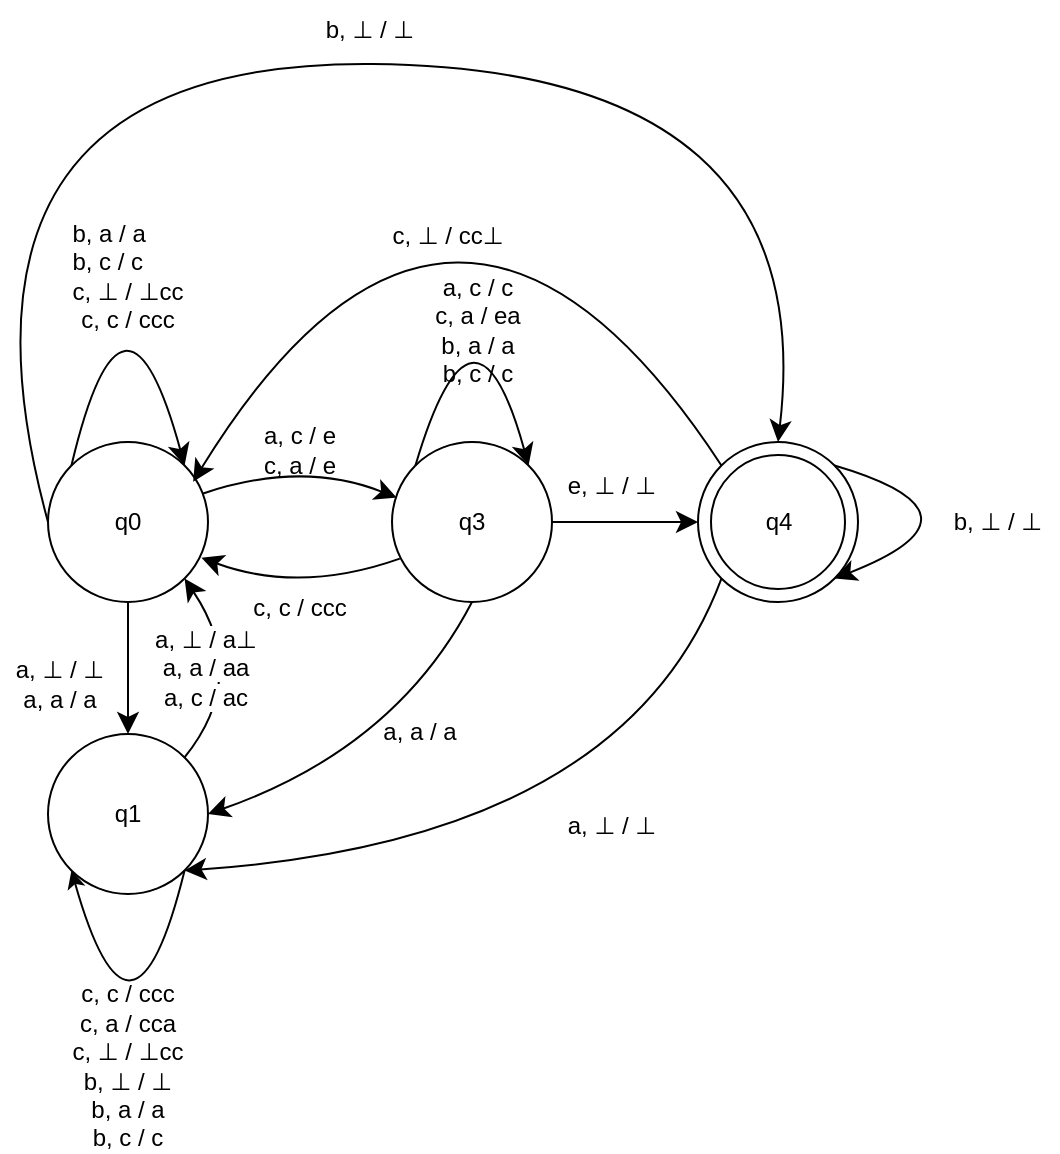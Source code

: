 <mxfile version="28.2.8">
  <diagram name="Seite-1" id="iE9T0Ppr7YzR4Yk42Ca0">
    <mxGraphModel dx="506" dy="1122" grid="0" gridSize="10" guides="1" tooltips="1" connect="1" arrows="1" fold="1" page="0" pageScale="1" pageWidth="1169" pageHeight="827" math="0" shadow="0">
      <root>
        <mxCell id="0" />
        <mxCell id="1" parent="0" />
        <mxCell id="kXX2OX5w_TqszjAcawaQ-7" style="edgeStyle=none;curved=1;rounded=0;orthogonalLoop=1;jettySize=auto;html=1;entryX=0.5;entryY=0;entryDx=0;entryDy=0;fontSize=12;startSize=8;endSize=8;" parent="1" source="kXX2OX5w_TqszjAcawaQ-1" target="kXX2OX5w_TqszjAcawaQ-6" edge="1">
          <mxGeometry relative="1" as="geometry" />
        </mxCell>
        <mxCell id="kXX2OX5w_TqszjAcawaQ-16" style="edgeStyle=none;curved=1;rounded=0;orthogonalLoop=1;jettySize=auto;html=1;entryX=0.03;entryY=0.348;entryDx=0;entryDy=0;fontSize=12;startSize=8;endSize=8;exitX=0.965;exitY=0.323;exitDx=0;exitDy=0;exitPerimeter=0;entryPerimeter=0;" parent="1" source="kXX2OX5w_TqszjAcawaQ-1" target="kXX2OX5w_TqszjAcawaQ-20" edge="1">
          <mxGeometry relative="1" as="geometry">
            <mxPoint x="302.0" y="183" as="targetPoint" />
            <Array as="points">
              <mxPoint x="265" y="152" />
            </Array>
          </mxGeometry>
        </mxCell>
        <mxCell id="kXX2OX5w_TqszjAcawaQ-44" style="edgeStyle=none;curved=1;rounded=0;orthogonalLoop=1;jettySize=auto;html=1;exitX=0;exitY=0.5;exitDx=0;exitDy=0;entryX=0.5;entryY=0;entryDx=0;entryDy=0;fontSize=12;startSize=8;endSize=8;" parent="1" source="kXX2OX5w_TqszjAcawaQ-1" target="kXX2OX5w_TqszjAcawaQ-36" edge="1">
          <mxGeometry relative="1" as="geometry">
            <Array as="points">
              <mxPoint x="75" y="-48" />
              <mxPoint x="525" y="-44" />
            </Array>
          </mxGeometry>
        </mxCell>
        <mxCell id="kXX2OX5w_TqszjAcawaQ-1" value="q0" style="ellipse;whiteSpace=wrap;html=1;aspect=fixed;" parent="1" vertex="1">
          <mxGeometry x="138" y="143" width="80" height="80" as="geometry" />
        </mxCell>
        <mxCell id="kXX2OX5w_TqszjAcawaQ-2" style="edgeStyle=none;curved=1;rounded=0;orthogonalLoop=1;jettySize=auto;html=1;exitX=0;exitY=0;exitDx=0;exitDy=0;entryX=1;entryY=0;entryDx=0;entryDy=0;fontSize=12;startSize=8;endSize=8;" parent="1" source="kXX2OX5w_TqszjAcawaQ-1" target="kXX2OX5w_TqszjAcawaQ-1" edge="1">
          <mxGeometry relative="1" as="geometry">
            <Array as="points">
              <mxPoint x="176" y="44" />
            </Array>
          </mxGeometry>
        </mxCell>
        <mxCell id="kXX2OX5w_TqszjAcawaQ-5" value="&lt;div style=&quot;text-align: start;&quot;&gt;b, a / a&lt;/div&gt;&lt;div style=&quot;text-align: start;&quot;&gt;b, c / c&lt;/div&gt;&lt;div&gt;&lt;span style=&quot;text-align: start; background-color: transparent; color: light-dark(rgb(0, 0, 0), rgb(255, 255, 255));&quot;&gt;c,&amp;nbsp;&lt;/span&gt;&lt;span style=&quot;text-align: start; background-color: transparent; color: light-dark(rgb(0, 0, 0), rgb(255, 255, 255));&quot;&gt;⊥ /&amp;nbsp;&lt;/span&gt;&lt;span style=&quot;text-align: start; background-color: transparent; color: light-dark(rgb(0, 0, 0), rgb(255, 255, 255));&quot;&gt;⊥&lt;/span&gt;&lt;span style=&quot;background-color: transparent; color: light-dark(rgb(0, 0, 0), rgb(255, 255, 255)); text-align: start;&quot;&gt;cc&lt;/span&gt;&lt;/div&gt;&lt;div&gt;&lt;span style=&quot;text-align: start; background-color: transparent; color: light-dark(rgb(0, 0, 0), rgb(255, 255, 255));&quot;&gt;c, c / c&lt;/span&gt;&lt;span style=&quot;background-color: transparent; color: light-dark(rgb(0, 0, 0), rgb(255, 255, 255)); text-align: start;&quot;&gt;cc&lt;/span&gt;&lt;/div&gt;" style="text;html=1;whiteSpace=wrap;strokeColor=none;fillColor=none;align=center;verticalAlign=middle;rounded=0;" parent="1" vertex="1">
          <mxGeometry x="148" y="45" width="60" height="30" as="geometry" />
        </mxCell>
        <mxCell id="kXX2OX5w_TqszjAcawaQ-13" style="edgeStyle=none;curved=1;rounded=0;orthogonalLoop=1;jettySize=auto;html=1;exitX=1;exitY=0;exitDx=0;exitDy=0;entryX=1;entryY=1;entryDx=0;entryDy=0;fontSize=12;startSize=8;endSize=8;" parent="1" source="kXX2OX5w_TqszjAcawaQ-6" target="kXX2OX5w_TqszjAcawaQ-1" edge="1">
          <mxGeometry relative="1" as="geometry">
            <Array as="points">
              <mxPoint x="239" y="260" />
            </Array>
          </mxGeometry>
        </mxCell>
        <mxCell id="kXX2OX5w_TqszjAcawaQ-6" value="q1" style="ellipse;whiteSpace=wrap;html=1;aspect=fixed;" parent="1" vertex="1">
          <mxGeometry x="138" y="289" width="80" height="80" as="geometry" />
        </mxCell>
        <mxCell id="kXX2OX5w_TqszjAcawaQ-12" value="a,&amp;nbsp;&lt;span style=&quot;text-align: start; background-color: rgb(255, 255, 255);&quot;&gt;⊥ /&amp;nbsp;&lt;/span&gt;&lt;span style=&quot;text-align: start; background-color: rgb(255, 255, 255);&quot;&gt;⊥&lt;/span&gt;&lt;div&gt;&lt;span style=&quot;text-align: start; background-color: rgb(255, 255, 255);&quot;&gt;a, a / a&lt;/span&gt;&lt;/div&gt;" style="text;html=1;whiteSpace=wrap;strokeColor=none;fillColor=none;align=center;verticalAlign=middle;rounded=0;" parent="1" vertex="1">
          <mxGeometry x="114" y="249" width="60" height="30" as="geometry" />
        </mxCell>
        <mxCell id="kXX2OX5w_TqszjAcawaQ-14" value="a,&amp;nbsp;&lt;span style=&quot;text-align: start; background-color: rgb(255, 255, 255);&quot;&gt;⊥ / a&lt;/span&gt;&lt;span style=&quot;text-align: start; background-color: rgb(255, 255, 255);&quot;&gt;⊥&lt;/span&gt;&lt;div&gt;&lt;span style=&quot;text-align: start; background-color: rgb(255, 255, 255);&quot;&gt;a, a / aa&lt;/span&gt;&lt;/div&gt;&lt;div&gt;&lt;span style=&quot;text-align: start; background-color: rgb(255, 255, 255);&quot;&gt;a, c / ac&lt;/span&gt;&lt;/div&gt;" style="text;html=1;whiteSpace=wrap;strokeColor=none;fillColor=none;align=center;verticalAlign=middle;rounded=0;" parent="1" vertex="1">
          <mxGeometry x="187" y="241" width="60" height="30" as="geometry" />
        </mxCell>
        <mxCell id="kXX2OX5w_TqszjAcawaQ-18" value="a, c / e&lt;div&gt;c, a / e&lt;/div&gt;" style="text;html=1;whiteSpace=wrap;strokeColor=none;fillColor=none;align=center;verticalAlign=middle;rounded=0;" parent="1" vertex="1">
          <mxGeometry x="234" y="132" width="60" height="30" as="geometry" />
        </mxCell>
        <mxCell id="kXX2OX5w_TqszjAcawaQ-34" style="edgeStyle=none;curved=1;rounded=0;orthogonalLoop=1;jettySize=auto;html=1;exitX=0.5;exitY=1;exitDx=0;exitDy=0;entryX=1;entryY=0.5;entryDx=0;entryDy=0;fontSize=12;startSize=8;endSize=8;" parent="1" source="kXX2OX5w_TqszjAcawaQ-20" target="kXX2OX5w_TqszjAcawaQ-6" edge="1">
          <mxGeometry relative="1" as="geometry">
            <Array as="points">
              <mxPoint x="312" y="296" />
            </Array>
          </mxGeometry>
        </mxCell>
        <mxCell id="kXX2OX5w_TqszjAcawaQ-38" style="edgeStyle=none;curved=1;rounded=0;orthogonalLoop=1;jettySize=auto;html=1;entryX=0;entryY=0.5;entryDx=0;entryDy=0;fontSize=12;startSize=8;endSize=8;" parent="1" source="kXX2OX5w_TqszjAcawaQ-20" target="kXX2OX5w_TqszjAcawaQ-36" edge="1">
          <mxGeometry relative="1" as="geometry" />
        </mxCell>
        <mxCell id="kXX2OX5w_TqszjAcawaQ-20" value="q3" style="ellipse;whiteSpace=wrap;html=1;aspect=fixed;" parent="1" vertex="1">
          <mxGeometry x="310" y="143" width="80" height="80" as="geometry" />
        </mxCell>
        <mxCell id="kXX2OX5w_TqszjAcawaQ-23" style="edgeStyle=none;curved=1;rounded=0;orthogonalLoop=1;jettySize=auto;html=1;exitX=0;exitY=0;exitDx=0;exitDy=0;entryX=1;entryY=0;entryDx=0;entryDy=0;fontSize=12;startSize=8;endSize=8;" parent="1" source="kXX2OX5w_TqszjAcawaQ-20" target="kXX2OX5w_TqszjAcawaQ-20" edge="1">
          <mxGeometry relative="1" as="geometry">
            <Array as="points">
              <mxPoint x="351" y="56" />
            </Array>
          </mxGeometry>
        </mxCell>
        <mxCell id="kXX2OX5w_TqszjAcawaQ-25" value="a, c / c&lt;div&gt;c, a / ea&lt;/div&gt;&lt;div&gt;b, a / a&lt;/div&gt;&lt;div&gt;b, c / c&lt;/div&gt;" style="text;html=1;whiteSpace=wrap;strokeColor=none;fillColor=none;align=center;verticalAlign=middle;rounded=0;" parent="1" vertex="1">
          <mxGeometry x="323" y="72" width="60" height="30" as="geometry" />
        </mxCell>
        <mxCell id="kXX2OX5w_TqszjAcawaQ-30" style="edgeStyle=none;curved=1;rounded=0;orthogonalLoop=1;jettySize=auto;html=1;exitX=0.049;exitY=0.729;exitDx=0;exitDy=0;entryX=0.959;entryY=0.724;entryDx=0;entryDy=0;entryPerimeter=0;fontSize=12;startSize=8;endSize=8;exitPerimeter=0;" parent="1" source="kXX2OX5w_TqszjAcawaQ-20" target="kXX2OX5w_TqszjAcawaQ-1" edge="1">
          <mxGeometry relative="1" as="geometry">
            <Array as="points">
              <mxPoint x="264" y="219" />
            </Array>
          </mxGeometry>
        </mxCell>
        <mxCell id="kXX2OX5w_TqszjAcawaQ-31" value="&lt;div&gt;c, c / ccc&lt;/div&gt;" style="text;html=1;whiteSpace=wrap;strokeColor=none;fillColor=none;align=center;verticalAlign=middle;rounded=0;" parent="1" vertex="1">
          <mxGeometry x="234" y="211" width="60" height="30" as="geometry" />
        </mxCell>
        <mxCell id="kXX2OX5w_TqszjAcawaQ-35" value="a, a / a" style="text;html=1;whiteSpace=wrap;strokeColor=none;fillColor=none;align=center;verticalAlign=middle;rounded=0;" parent="1" vertex="1">
          <mxGeometry x="294" y="273" width="60" height="30" as="geometry" />
        </mxCell>
        <mxCell id="kXX2OX5w_TqszjAcawaQ-40" style="edgeStyle=none;curved=1;rounded=0;orthogonalLoop=1;jettySize=auto;html=1;exitX=0;exitY=1;exitDx=0;exitDy=0;entryX=1;entryY=1;entryDx=0;entryDy=0;fontSize=12;startSize=8;endSize=8;" parent="1" source="kXX2OX5w_TqszjAcawaQ-36" target="kXX2OX5w_TqszjAcawaQ-6" edge="1">
          <mxGeometry relative="1" as="geometry">
            <Array as="points">
              <mxPoint x="426" y="342" />
            </Array>
          </mxGeometry>
        </mxCell>
        <mxCell id="kXX2OX5w_TqszjAcawaQ-36" value="" style="ellipse;whiteSpace=wrap;html=1;aspect=fixed;" parent="1" vertex="1">
          <mxGeometry x="463" y="143" width="80" height="80" as="geometry" />
        </mxCell>
        <mxCell id="kXX2OX5w_TqszjAcawaQ-37" value="q4" style="ellipse;whiteSpace=wrap;html=1;aspect=fixed;" parent="1" vertex="1">
          <mxGeometry x="469.5" y="149.5" width="67" height="67" as="geometry" />
        </mxCell>
        <mxCell id="kXX2OX5w_TqszjAcawaQ-39" value="e,&amp;nbsp;&lt;span style=&quot;text-align: start; background-color: rgb(255, 255, 255);&quot;&gt;⊥ /&amp;nbsp;&lt;/span&gt;&lt;span style=&quot;text-align: start; background-color: rgb(255, 255, 255);&quot;&gt;⊥&lt;/span&gt;" style="text;html=1;whiteSpace=wrap;strokeColor=none;fillColor=none;align=center;verticalAlign=middle;rounded=0;" parent="1" vertex="1">
          <mxGeometry x="390" y="149.5" width="60" height="30" as="geometry" />
        </mxCell>
        <mxCell id="kXX2OX5w_TqszjAcawaQ-41" value="a,&amp;nbsp;&lt;span style=&quot;text-align: start; background-color: rgb(255, 255, 255);&quot;&gt;⊥&lt;/span&gt;&amp;nbsp;/ &lt;span style=&quot;text-align: start; background-color: rgb(255, 255, 255);&quot;&gt;⊥&lt;/span&gt;" style="text;html=1;whiteSpace=wrap;strokeColor=none;fillColor=none;align=center;verticalAlign=middle;rounded=0;" parent="1" vertex="1">
          <mxGeometry x="390" y="320" width="60" height="30" as="geometry" />
        </mxCell>
        <mxCell id="kXX2OX5w_TqszjAcawaQ-42" style="edgeStyle=none;curved=1;rounded=0;orthogonalLoop=1;jettySize=auto;html=1;exitX=0;exitY=0;exitDx=0;exitDy=0;entryX=0.907;entryY=0.248;entryDx=0;entryDy=0;entryPerimeter=0;fontSize=12;startSize=8;endSize=8;" parent="1" source="kXX2OX5w_TqszjAcawaQ-36" target="kXX2OX5w_TqszjAcawaQ-1" edge="1">
          <mxGeometry relative="1" as="geometry">
            <Array as="points">
              <mxPoint x="341" y="-49" />
            </Array>
          </mxGeometry>
        </mxCell>
        <mxCell id="kXX2OX5w_TqszjAcawaQ-43" value="c,&amp;nbsp;&lt;span style=&quot;text-align: start; background-color: rgb(255, 255, 255);&quot;&gt;⊥&lt;/span&gt;&amp;nbsp;/ cc&lt;span style=&quot;text-align: start; background-color: rgb(255, 255, 255);&quot;&gt;⊥&lt;/span&gt;" style="text;html=1;whiteSpace=wrap;strokeColor=none;fillColor=none;align=center;verticalAlign=middle;rounded=0;" parent="1" vertex="1">
          <mxGeometry x="308" y="25" width="60" height="30" as="geometry" />
        </mxCell>
        <mxCell id="kXX2OX5w_TqszjAcawaQ-45" value="b,&amp;nbsp;&lt;span style=&quot;text-align: start; background-color: rgb(255, 255, 255);&quot;&gt;⊥ /&amp;nbsp;&lt;/span&gt;&lt;span style=&quot;text-align: start; background-color: rgb(255, 255, 255);&quot;&gt;⊥&lt;/span&gt;" style="text;html=1;whiteSpace=wrap;strokeColor=none;fillColor=none;align=center;verticalAlign=middle;rounded=0;" parent="1" vertex="1">
          <mxGeometry x="269" y="-78" width="60" height="30" as="geometry" />
        </mxCell>
        <mxCell id="2LO7z2jLo8cz3140lfLS-2" style="rounded=0;orthogonalLoop=1;jettySize=auto;html=1;exitX=1;exitY=1;exitDx=0;exitDy=0;entryX=0;entryY=1;entryDx=0;entryDy=0;curved=1;" parent="1" source="kXX2OX5w_TqszjAcawaQ-6" target="kXX2OX5w_TqszjAcawaQ-6" edge="1">
          <mxGeometry relative="1" as="geometry">
            <Array as="points">
              <mxPoint x="180" y="464" />
            </Array>
          </mxGeometry>
        </mxCell>
        <mxCell id="2LO7z2jLo8cz3140lfLS-3" value="c, c / ccc&lt;div&gt;c, a / cca&lt;br&gt;&lt;div&gt;&lt;span style=&quot;color: light-dark(rgb(0, 0, 0), rgb(255, 255, 255)); background-color: transparent; text-align: start;&quot;&gt;c,&amp;nbsp;&lt;/span&gt;&lt;span style=&quot;color: light-dark(rgb(0, 0, 0), rgb(255, 255, 255)); background-color: transparent; text-align: start;&quot;&gt;⊥ /&amp;nbsp;&lt;/span&gt;&lt;span style=&quot;color: light-dark(rgb(0, 0, 0), rgb(255, 255, 255)); background-color: transparent; text-align: start;&quot;&gt;⊥&lt;/span&gt;&lt;span style=&quot;color: light-dark(rgb(0, 0, 0), rgb(255, 255, 255)); background-color: transparent; text-align: start;&quot;&gt;cc&lt;/span&gt;&lt;/div&gt;&lt;/div&gt;&lt;div&gt;&lt;span style=&quot;color: light-dark(rgb(0, 0, 0), rgb(255, 255, 255)); background-color: transparent; text-align: start;&quot;&gt;b,&amp;nbsp;&lt;/span&gt;&lt;span style=&quot;background-color: rgb(255, 255, 255); text-align: start; color: light-dark(rgb(0, 0, 0), rgb(255, 255, 255));&quot;&gt;⊥ /&amp;nbsp;&lt;/span&gt;&lt;span style=&quot;background-color: rgb(255, 255, 255); text-align: start; color: light-dark(rgb(0, 0, 0), rgb(255, 255, 255));&quot;&gt;⊥&lt;/span&gt;&lt;/div&gt;&lt;div&gt;&lt;span style=&quot;background-color: rgb(255, 255, 255); text-align: start; color: light-dark(rgb(0, 0, 0), rgb(255, 255, 255));&quot;&gt;b, a / a&lt;/span&gt;&lt;/div&gt;&lt;div&gt;&lt;span style=&quot;background-color: rgb(255, 255, 255); text-align: start; color: light-dark(rgb(0, 0, 0), rgb(255, 255, 255));&quot;&gt;b, c / c&lt;/span&gt;&lt;/div&gt;" style="text;html=1;whiteSpace=wrap;strokeColor=none;fillColor=none;align=center;verticalAlign=middle;rounded=0;" parent="1" vertex="1">
          <mxGeometry x="148" y="440" width="60" height="30" as="geometry" />
        </mxCell>
        <mxCell id="ZVKAd8_0kRlQLSs5WnZN-1" style="edgeStyle=none;curved=1;rounded=0;orthogonalLoop=1;jettySize=auto;html=1;exitX=1;exitY=0;exitDx=0;exitDy=0;entryX=1;entryY=1;entryDx=0;entryDy=0;fontSize=12;startSize=8;endSize=8;" edge="1" parent="1" source="kXX2OX5w_TqszjAcawaQ-36" target="kXX2OX5w_TqszjAcawaQ-36">
          <mxGeometry relative="1" as="geometry">
            <Array as="points">
              <mxPoint x="614" y="179" />
            </Array>
          </mxGeometry>
        </mxCell>
        <mxCell id="ZVKAd8_0kRlQLSs5WnZN-2" value="b,&amp;nbsp;&lt;span style=&quot;text-align: start; background-color: rgb(255, 255, 255);&quot;&gt;⊥ /&amp;nbsp;&lt;/span&gt;&lt;span style=&quot;text-align: start; background-color: rgb(255, 255, 255);&quot;&gt;⊥&lt;/span&gt;" style="text;html=1;whiteSpace=wrap;strokeColor=none;fillColor=none;align=center;verticalAlign=middle;rounded=0;" vertex="1" parent="1">
          <mxGeometry x="583" y="168" width="60" height="30" as="geometry" />
        </mxCell>
      </root>
    </mxGraphModel>
  </diagram>
</mxfile>
